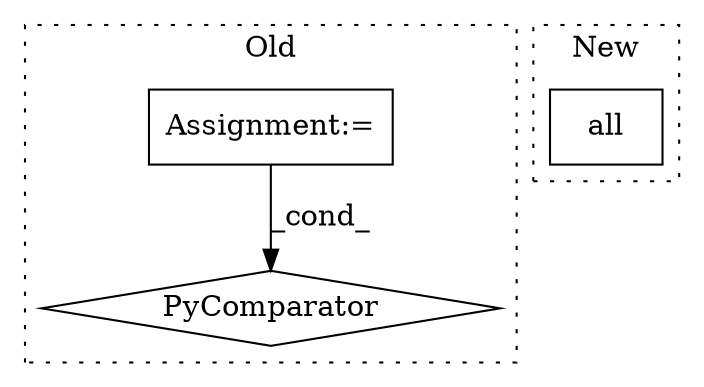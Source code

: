 digraph G {
subgraph cluster0 {
1 [label="PyComparator" a="113" s="7705" l="30" shape="diamond"];
3 [label="Assignment:=" a="7" s="7705" l="30" shape="box"];
label = "Old";
style="dotted";
}
subgraph cluster1 {
2 [label="all" a="32" s="7727,7847" l="15,-5" shape="box"];
label = "New";
style="dotted";
}
3 -> 1 [label="_cond_"];
}